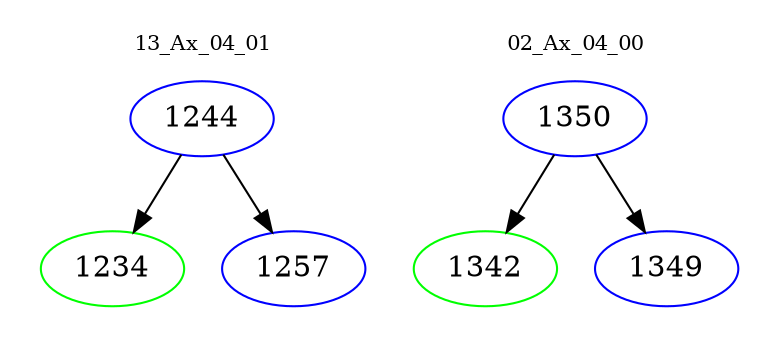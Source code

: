 digraph{
subgraph cluster_0 {
color = white
label = "13_Ax_04_01";
fontsize=10;
T0_1244 [label="1244", color="blue"]
T0_1244 -> T0_1234 [color="black"]
T0_1234 [label="1234", color="green"]
T0_1244 -> T0_1257 [color="black"]
T0_1257 [label="1257", color="blue"]
}
subgraph cluster_1 {
color = white
label = "02_Ax_04_00";
fontsize=10;
T1_1350 [label="1350", color="blue"]
T1_1350 -> T1_1342 [color="black"]
T1_1342 [label="1342", color="green"]
T1_1350 -> T1_1349 [color="black"]
T1_1349 [label="1349", color="blue"]
}
}
